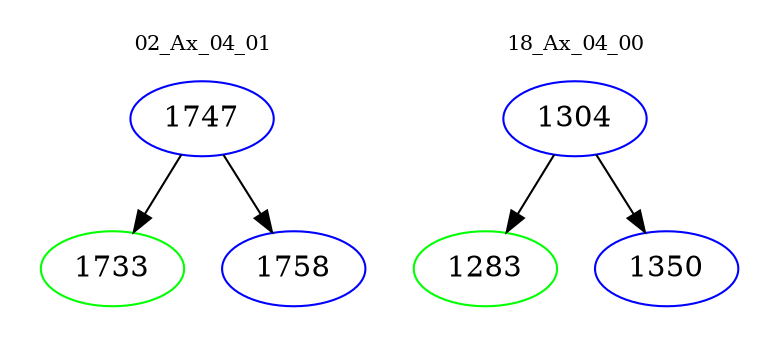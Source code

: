 digraph{
subgraph cluster_0 {
color = white
label = "02_Ax_04_01";
fontsize=10;
T0_1747 [label="1747", color="blue"]
T0_1747 -> T0_1733 [color="black"]
T0_1733 [label="1733", color="green"]
T0_1747 -> T0_1758 [color="black"]
T0_1758 [label="1758", color="blue"]
}
subgraph cluster_1 {
color = white
label = "18_Ax_04_00";
fontsize=10;
T1_1304 [label="1304", color="blue"]
T1_1304 -> T1_1283 [color="black"]
T1_1283 [label="1283", color="green"]
T1_1304 -> T1_1350 [color="black"]
T1_1350 [label="1350", color="blue"]
}
}

